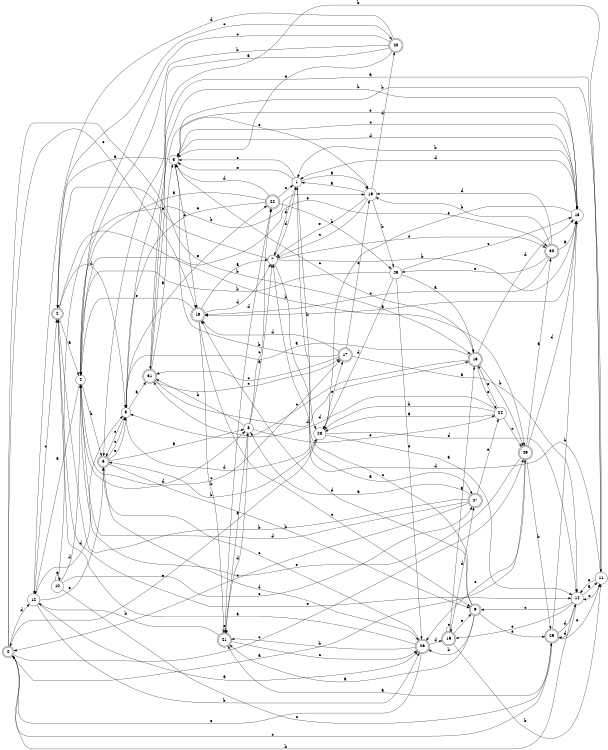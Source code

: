 digraph n26_5 {
__start0 [label="" shape="none"];

rankdir=LR;
size="8,5";

s0 [style="rounded,filled", color="black", fillcolor="white" shape="doublecircle", label="0"];
s1 [style="filled", color="black", fillcolor="white" shape="circle", label="1"];
s2 [style="rounded,filled", color="black", fillcolor="white" shape="doublecircle", label="2"];
s3 [style="filled", color="black", fillcolor="white" shape="circle", label="3"];
s4 [style="filled", color="black", fillcolor="white" shape="circle", label="4"];
s5 [style="filled", color="black", fillcolor="white" shape="circle", label="5"];
s6 [style="rounded,filled", color="black", fillcolor="white" shape="doublecircle", label="6"];
s7 [style="filled", color="black", fillcolor="white" shape="circle", label="7"];
s8 [style="filled", color="black", fillcolor="white" shape="circle", label="8"];
s9 [style="rounded,filled", color="black", fillcolor="white" shape="doublecircle", label="9"];
s10 [style="filled", color="black", fillcolor="white" shape="circle", label="10"];
s11 [style="filled", color="black", fillcolor="white" shape="circle", label="11"];
s12 [style="filled", color="black", fillcolor="white" shape="circle", label="12"];
s13 [style="filled", color="black", fillcolor="white" shape="circle", label="13"];
s14 [style="filled", color="black", fillcolor="white" shape="circle", label="14"];
s15 [style="rounded,filled", color="black", fillcolor="white" shape="doublecircle", label="15"];
s16 [style="rounded,filled", color="black", fillcolor="white" shape="doublecircle", label="16"];
s17 [style="rounded,filled", color="black", fillcolor="white" shape="doublecircle", label="17"];
s18 [style="rounded,filled", color="black", fillcolor="white" shape="doublecircle", label="18"];
s19 [style="filled", color="black", fillcolor="white" shape="circle", label="19"];
s20 [style="rounded,filled", color="black", fillcolor="white" shape="doublecircle", label="20"];
s21 [style="rounded,filled", color="black", fillcolor="white" shape="doublecircle", label="21"];
s22 [style="rounded,filled", color="black", fillcolor="white" shape="doublecircle", label="22"];
s23 [style="filled", color="black", fillcolor="white" shape="circle", label="23"];
s24 [style="filled", color="black", fillcolor="white" shape="circle", label="24"];
s25 [style="rounded,filled", color="black", fillcolor="white" shape="doublecircle", label="25"];
s26 [style="rounded,filled", color="black", fillcolor="white" shape="doublecircle", label="26"];
s27 [style="rounded,filled", color="black", fillcolor="white" shape="doublecircle", label="27"];
s28 [style="filled", color="black", fillcolor="white" shape="circle", label="28"];
s29 [style="rounded,filled", color="black", fillcolor="white" shape="doublecircle", label="29"];
s30 [style="rounded,filled", color="black", fillcolor="white" shape="doublecircle", label="30"];
s31 [style="rounded,filled", color="black", fillcolor="white" shape="doublecircle", label="31"];
s0 -> s29 [label="a"];
s0 -> s16 [label="b"];
s0 -> s29 [label="c"];
s0 -> s12 [label="d"];
s0 -> s18 [label="e"];
s1 -> s19 [label="a"];
s1 -> s28 [label="b"];
s1 -> s3 [label="c"];
s1 -> s7 [label="d"];
s1 -> s3 [label="e"];
s2 -> s4 [label="a"];
s2 -> s29 [label="b"];
s2 -> s20 [label="c"];
s2 -> s5 [label="d"];
s2 -> s14 [label="e"];
s3 -> s2 [label="a"];
s3 -> s18 [label="b"];
s3 -> s16 [label="c"];
s3 -> s13 [label="d"];
s3 -> s13 [label="e"];
s4 -> s12 [label="a"];
s4 -> s6 [label="b"];
s4 -> s17 [label="c"];
s4 -> s8 [label="d"];
s4 -> s30 [label="e"];
s5 -> s31 [label="a"];
s5 -> s11 [label="b"];
s5 -> s6 [label="c"];
s5 -> s28 [label="d"];
s5 -> s22 [label="e"];
s6 -> s8 [label="a"];
s6 -> s9 [label="b"];
s6 -> s5 [label="c"];
s6 -> s26 [label="d"];
s6 -> s5 [label="e"];
s7 -> s27 [label="a"];
s7 -> s13 [label="b"];
s7 -> s30 [label="c"];
s7 -> s1 [label="d"];
s7 -> s2 [label="e"];
s8 -> s7 [label="a"];
s8 -> s31 [label="b"];
s8 -> s22 [label="c"];
s8 -> s21 [label="d"];
s8 -> s24 [label="e"];
s9 -> s21 [label="a"];
s9 -> s26 [label="b"];
s9 -> s1 [label="c"];
s9 -> s18 [label="d"];
s9 -> s25 [label="e"];
s10 -> s10 [label="a"];
s10 -> s19 [label="b"];
s10 -> s25 [label="c"];
s10 -> s4 [label="d"];
s10 -> s27 [label="e"];
s11 -> s31 [label="a"];
s11 -> s3 [label="b"];
s11 -> s14 [label="c"];
s11 -> s7 [label="d"];
s11 -> s14 [label="e"];
s12 -> s26 [label="a"];
s12 -> s26 [label="b"];
s12 -> s2 [label="c"];
s12 -> s5 [label="d"];
s12 -> s6 [label="e"];
s13 -> s18 [label="a"];
s13 -> s1 [label="b"];
s13 -> s3 [label="c"];
s13 -> s1 [label="d"];
s13 -> s28 [label="e"];
s14 -> s11 [label="a"];
s14 -> s0 [label="b"];
s14 -> s9 [label="c"];
s14 -> s25 [label="d"];
s14 -> s15 [label="e"];
s15 -> s16 [label="a"];
s15 -> s11 [label="b"];
s15 -> s15 [label="c"];
s15 -> s27 [label="d"];
s15 -> s9 [label="e"];
s16 -> s5 [label="a"];
s16 -> s29 [label="b"];
s16 -> s5 [label="c"];
s16 -> s13 [label="d"];
s16 -> s24 [label="e"];
s17 -> s14 [label="a"];
s17 -> s3 [label="b"];
s17 -> s31 [label="c"];
s17 -> s18 [label="d"];
s17 -> s19 [label="e"];
s18 -> s7 [label="a"];
s18 -> s21 [label="b"];
s18 -> s9 [label="c"];
s18 -> s7 [label="d"];
s18 -> s4 [label="e"];
s19 -> s1 [label="a"];
s19 -> s23 [label="b"];
s19 -> s7 [label="c"];
s19 -> s20 [label="d"];
s19 -> s7 [label="e"];
s20 -> s6 [label="a"];
s20 -> s4 [label="b"];
s20 -> s4 [label="c"];
s20 -> s12 [label="d"];
s20 -> s3 [label="e"];
s21 -> s8 [label="a"];
s21 -> s12 [label="b"];
s21 -> s26 [label="c"];
s21 -> s22 [label="d"];
s21 -> s21 [label="e"];
s22 -> s4 [label="a"];
s22 -> s23 [label="b"];
s22 -> s1 [label="c"];
s22 -> s3 [label="d"];
s22 -> s5 [label="e"];
s23 -> s16 [label="a"];
s23 -> s4 [label="b"];
s23 -> s13 [label="c"];
s23 -> s28 [label="d"];
s23 -> s26 [label="e"];
s24 -> s28 [label="a"];
s24 -> s28 [label="b"];
s24 -> s29 [label="c"];
s24 -> s31 [label="d"];
s24 -> s16 [label="e"];
s25 -> s21 [label="a"];
s25 -> s13 [label="b"];
s25 -> s0 [label="c"];
s25 -> s14 [label="d"];
s25 -> s11 [label="e"];
s26 -> s2 [label="a"];
s26 -> s21 [label="b"];
s26 -> s6 [label="c"];
s26 -> s15 [label="d"];
s26 -> s0 [label="e"];
s27 -> s8 [label="a"];
s27 -> s2 [label="b"];
s27 -> s0 [label="c"];
s27 -> s4 [label="d"];
s27 -> s24 [label="e"];
s28 -> s14 [label="a"];
s28 -> s6 [label="b"];
s28 -> s17 [label="c"];
s28 -> s14 [label="d"];
s28 -> s0 [label="e"];
s29 -> s30 [label="a"];
s29 -> s25 [label="b"];
s29 -> s26 [label="c"];
s29 -> s13 [label="d"];
s29 -> s4 [label="e"];
s30 -> s13 [label="a"];
s30 -> s19 [label="b"];
s30 -> s18 [label="c"];
s30 -> s19 [label="d"];
s30 -> s23 [label="e"];
s31 -> s3 [label="a"];
s31 -> s13 [label="b"];
s31 -> s17 [label="c"];
s31 -> s16 [label="d"];
s31 -> s19 [label="e"];

}